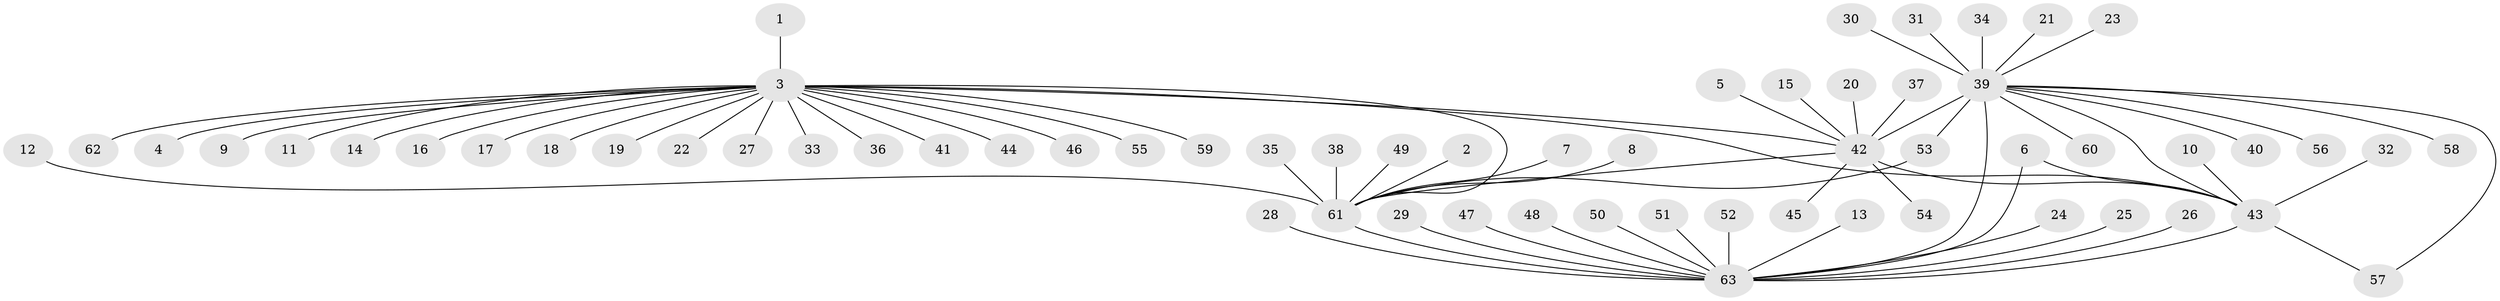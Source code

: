 // original degree distribution, {7: 0.023809523809523808, 10: 0.047619047619047616, 9: 0.03968253968253968, 8: 0.031746031746031744, 6: 0.047619047619047616, 14: 0.007936507936507936, 5: 0.023809523809523808, 18: 0.007936507936507936, 11: 0.007936507936507936, 2: 0.1349206349206349, 1: 0.5952380952380952, 3: 0.023809523809523808, 4: 0.007936507936507936}
// Generated by graph-tools (version 1.1) at 2025/50/03/09/25 03:50:36]
// undirected, 63 vertices, 70 edges
graph export_dot {
graph [start="1"]
  node [color=gray90,style=filled];
  1;
  2;
  3;
  4;
  5;
  6;
  7;
  8;
  9;
  10;
  11;
  12;
  13;
  14;
  15;
  16;
  17;
  18;
  19;
  20;
  21;
  22;
  23;
  24;
  25;
  26;
  27;
  28;
  29;
  30;
  31;
  32;
  33;
  34;
  35;
  36;
  37;
  38;
  39;
  40;
  41;
  42;
  43;
  44;
  45;
  46;
  47;
  48;
  49;
  50;
  51;
  52;
  53;
  54;
  55;
  56;
  57;
  58;
  59;
  60;
  61;
  62;
  63;
  1 -- 3 [weight=1.0];
  2 -- 61 [weight=1.0];
  3 -- 4 [weight=1.0];
  3 -- 9 [weight=1.0];
  3 -- 11 [weight=1.0];
  3 -- 14 [weight=1.0];
  3 -- 16 [weight=1.0];
  3 -- 17 [weight=1.0];
  3 -- 18 [weight=1.0];
  3 -- 19 [weight=1.0];
  3 -- 22 [weight=1.0];
  3 -- 27 [weight=1.0];
  3 -- 33 [weight=1.0];
  3 -- 36 [weight=1.0];
  3 -- 41 [weight=1.0];
  3 -- 42 [weight=2.0];
  3 -- 43 [weight=1.0];
  3 -- 44 [weight=1.0];
  3 -- 46 [weight=1.0];
  3 -- 55 [weight=1.0];
  3 -- 59 [weight=1.0];
  3 -- 61 [weight=1.0];
  3 -- 62 [weight=1.0];
  5 -- 42 [weight=1.0];
  6 -- 43 [weight=1.0];
  6 -- 63 [weight=1.0];
  7 -- 61 [weight=1.0];
  8 -- 61 [weight=1.0];
  10 -- 43 [weight=1.0];
  12 -- 61 [weight=1.0];
  13 -- 63 [weight=1.0];
  15 -- 42 [weight=1.0];
  20 -- 42 [weight=1.0];
  21 -- 39 [weight=1.0];
  23 -- 39 [weight=1.0];
  24 -- 63 [weight=1.0];
  25 -- 63 [weight=1.0];
  26 -- 63 [weight=1.0];
  28 -- 63 [weight=1.0];
  29 -- 63 [weight=1.0];
  30 -- 39 [weight=1.0];
  31 -- 39 [weight=1.0];
  32 -- 43 [weight=1.0];
  34 -- 39 [weight=1.0];
  35 -- 61 [weight=1.0];
  37 -- 42 [weight=1.0];
  38 -- 61 [weight=1.0];
  39 -- 40 [weight=1.0];
  39 -- 42 [weight=8.0];
  39 -- 43 [weight=4.0];
  39 -- 53 [weight=1.0];
  39 -- 56 [weight=1.0];
  39 -- 57 [weight=1.0];
  39 -- 58 [weight=1.0];
  39 -- 60 [weight=1.0];
  39 -- 63 [weight=2.0];
  42 -- 43 [weight=2.0];
  42 -- 45 [weight=1.0];
  42 -- 54 [weight=1.0];
  42 -- 61 [weight=1.0];
  43 -- 57 [weight=1.0];
  43 -- 63 [weight=4.0];
  47 -- 63 [weight=1.0];
  48 -- 63 [weight=1.0];
  49 -- 61 [weight=1.0];
  50 -- 63 [weight=1.0];
  51 -- 63 [weight=1.0];
  52 -- 63 [weight=1.0];
  53 -- 61 [weight=1.0];
  61 -- 63 [weight=5.0];
}
